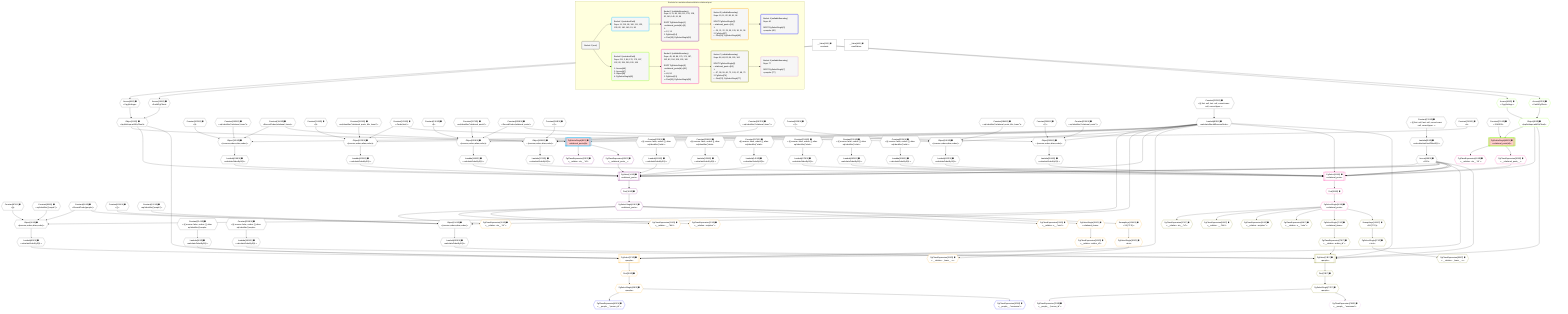 %%{init: {'themeVariables': { 'fontSize': '12px'}}}%%
graph TD
    classDef path fill:#eee,stroke:#000,color:#000
    classDef plan fill:#fff,stroke-width:1px,color:#000
    classDef itemplan fill:#fff,stroke-width:2px,color:#000
    classDef unbatchedplan fill:#dff,stroke-width:1px,color:#000
    classDef sideeffectplan fill:#fcc,stroke-width:2px,color:#000
    classDef bucket fill:#f6f6f6,color:#000,stroke-width:2px,text-align:left


    %% plan dependencies
    Object90{{"Object[90∈0] ➊<br />ᐸ{reverse,orders,alias,codec}ᐳ"}}:::plan
    Lambda82{{"Lambda[82∈0] ➊<br />ᐸcalculateShouldReverseOrderᐳ"}}:::plan
    Constant87{{"Constant[87∈0] ➊<br />ᐸ[]ᐳ"}}:::plan
    Constant88{{"Constant[88∈0] ➊<br />ᐸsql.identifier(”people”)ᐳ"}}:::plan
    Constant89{{"Constant[89∈0] ➊<br />ᐸRecordCodec(people)ᐳ"}}:::plan
    Lambda82 & Constant87 & Constant88 & Constant89 --> Object90
    Object105{{"Object[105∈0] ➊<br />ᐸ{reverse,orders,alias,codec}ᐳ"}}:::plan
    Constant102{{"Constant[102∈0] ➊<br />ᐸ[]ᐳ"}}:::plan
    Constant103{{"Constant[103∈0] ➊<br />ᐸsql.identifier(”relational_items”)ᐳ"}}:::plan
    Constant104{{"Constant[104∈0] ➊<br />ᐸRecordCodec(relational_items)ᐳ"}}:::plan
    Lambda82 & Constant102 & Constant103 & Constant104 --> Object105
    Object122{{"Object[122∈0] ➊<br />ᐸ{reverse,orders,alias,codec}ᐳ"}}:::plan
    Constant119{{"Constant[119∈0] ➊<br />ᐸ[]ᐳ"}}:::plan
    Constant120{{"Constant[120∈0] ➊<br />ᐸsql.identifier(”relational_posts_title_lower”)ᐳ"}}:::plan
    Constant121{{"Constant[121∈0] ➊<br />ᐸCodec(text)ᐳ"}}:::plan
    Lambda82 & Constant119 & Constant120 & Constant121 --> Object122
    Object139{{"Object[139∈0] ➊<br />ᐸ{reverse,orders,alias,codec}ᐳ"}}:::plan
    Constant136{{"Constant[136∈0] ➊<br />ᐸ[]ᐳ"}}:::plan
    Constant137{{"Constant[137∈0] ➊<br />ᐸsql.identifier(”relational_posts”)ᐳ"}}:::plan
    Constant138{{"Constant[138∈0] ➊<br />ᐸRecordCodec(relational_posts)ᐳ"}}:::plan
    Lambda82 & Constant136 & Constant137 & Constant138 --> Object139
    Object154{{"Object[154∈0] ➊<br />ᐸ{reverse,orders,alias,codec}ᐳ"}}:::plan
    Constant151{{"Constant[151∈0] ➊<br />ᐸ[]ᐳ"}}:::plan
    Constant152{{"Constant[152∈0] ➊<br />ᐸsql.identifier(”people”)ᐳ"}}:::plan
    Lambda82 & Constant151 & Constant152 & Constant89 --> Object154
    Object169{{"Object[169∈0] ➊<br />ᐸ{reverse,orders,alias,codec}ᐳ"}}:::plan
    Constant166{{"Constant[166∈0] ➊<br />ᐸ[]ᐳ"}}:::plan
    Constant167{{"Constant[167∈0] ➊<br />ᐸsql.identifier(”relational_items”)ᐳ"}}:::plan
    Lambda82 & Constant166 & Constant167 & Constant104 --> Object169
    Object186{{"Object[186∈0] ➊<br />ᐸ{reverse,orders,alias,codec}ᐳ"}}:::plan
    Constant183{{"Constant[183∈0] ➊<br />ᐸ[]ᐳ"}}:::plan
    Constant184{{"Constant[184∈0] ➊<br />ᐸsql.identifier(”relational_posts_title_lower”)ᐳ"}}:::plan
    Lambda82 & Constant183 & Constant184 & Constant121 --> Object186
    Object203{{"Object[203∈0] ➊<br />ᐸ{reverse,orders,alias,codec}ᐳ"}}:::plan
    Constant200{{"Constant[200∈0] ➊<br />ᐸ[]ᐳ"}}:::plan
    Constant201{{"Constant[201∈0] ➊<br />ᐸsql.identifier(”relational_posts”)ᐳ"}}:::plan
    Lambda82 & Constant200 & Constant201 & Constant138 --> Object203
    Object11{{"Object[11∈0] ➊<br />ᐸ{pgSettings,withPgClient}ᐳ"}}:::plan
    Access9{{"Access[9∈0] ➊<br />ᐸ2.pgSettingsᐳ"}}:::plan
    Access10{{"Access[10∈0] ➊<br />ᐸ2.withPgClientᐳ"}}:::plan
    Access9 & Access10 --> Object11
    __Value2["__Value[2∈0] ➊<br />ᐸcontextᐳ"]:::plan
    __Value2 --> Access9
    __Value2 --> Access10
    Constant212{{"Constant[212∈0] ➊<br />ᐸ§{ first: null, last: null, cursorLower: null, cursorUpper: ᐳ"}}:::plan
    Constant212 --> Lambda82
    Lambda85{{"Lambda[85∈0] ➊<br />ᐸcalculateLimitAndOffsetSQLᐳ"}}:::plan
    Constant213{{"Constant[213∈0] ➊<br />ᐸ§{ first: null, last: null, cursorLower: null, cursorUpper: ᐳ"}}:::plan
    Constant213 --> Lambda85
    Access86{{"Access[86∈0] ➊<br />ᐸ85.0ᐳ"}}:::plan
    Lambda85 --> Access86
    Lambda91{{"Lambda[91∈0] ➊<br />ᐸcalculateOrderBySQLᐳ"}}:::plan
    Object90 --> Lambda91
    Lambda96{{"Lambda[96∈0] ➊<br />ᐸcalculateOrderBySQLᐳ"}}:::plan
    Constant214{{"Constant[214∈0] ➊<br />ᐸ§{ reverse: false, orders: [], alias: sql.identifier(”peopleᐳ"}}:::plan
    Constant214 --> Lambda96
    Lambda106{{"Lambda[106∈0] ➊<br />ᐸcalculateOrderBySQLᐳ"}}:::plan
    Object105 --> Lambda106
    Lambda111{{"Lambda[111∈0] ➊<br />ᐸcalculateOrderBySQLᐳ"}}:::plan
    Constant215{{"Constant[215∈0] ➊<br />ᐸ§{ reverse: false, orders: [], alias: sql.identifier(”relatiᐳ"}}:::plan
    Constant215 --> Lambda111
    Lambda123{{"Lambda[123∈0] ➊<br />ᐸcalculateOrderBySQLᐳ"}}:::plan
    Object122 --> Lambda123
    Lambda128{{"Lambda[128∈0] ➊<br />ᐸcalculateOrderBySQLᐳ"}}:::plan
    Constant216{{"Constant[216∈0] ➊<br />ᐸ§{ reverse: false, orders: [], alias: sql.identifier(”relatiᐳ"}}:::plan
    Constant216 --> Lambda128
    Lambda140{{"Lambda[140∈0] ➊<br />ᐸcalculateOrderBySQLᐳ"}}:::plan
    Object139 --> Lambda140
    Lambda145{{"Lambda[145∈0] ➊<br />ᐸcalculateOrderBySQLᐳ"}}:::plan
    Constant217{{"Constant[217∈0] ➊<br />ᐸ§{ reverse: false, orders: [], alias: sql.identifier(”relatiᐳ"}}:::plan
    Constant217 --> Lambda145
    Lambda155{{"Lambda[155∈0] ➊<br />ᐸcalculateOrderBySQLᐳ"}}:::plan
    Object154 --> Lambda155
    Lambda160{{"Lambda[160∈0] ➊<br />ᐸcalculateOrderBySQLᐳ"}}:::plan
    Constant218{{"Constant[218∈0] ➊<br />ᐸ§{ reverse: false, orders: [], alias: sql.identifier(”peopleᐳ"}}:::plan
    Constant218 --> Lambda160
    Lambda170{{"Lambda[170∈0] ➊<br />ᐸcalculateOrderBySQLᐳ"}}:::plan
    Object169 --> Lambda170
    Lambda175{{"Lambda[175∈0] ➊<br />ᐸcalculateOrderBySQLᐳ"}}:::plan
    Constant219{{"Constant[219∈0] ➊<br />ᐸ§{ reverse: false, orders: [], alias: sql.identifier(”relatiᐳ"}}:::plan
    Constant219 --> Lambda175
    Lambda187{{"Lambda[187∈0] ➊<br />ᐸcalculateOrderBySQLᐳ"}}:::plan
    Object186 --> Lambda187
    Lambda192{{"Lambda[192∈0] ➊<br />ᐸcalculateOrderBySQLᐳ"}}:::plan
    Constant220{{"Constant[220∈0] ➊<br />ᐸ§{ reverse: false, orders: [], alias: sql.identifier(”relatiᐳ"}}:::plan
    Constant220 --> Lambda192
    Lambda204{{"Lambda[204∈0] ➊<br />ᐸcalculateOrderBySQLᐳ"}}:::plan
    Object203 --> Lambda204
    Lambda209{{"Lambda[209∈0] ➊<br />ᐸcalculateOrderBySQLᐳ"}}:::plan
    Constant221{{"Constant[221∈0] ➊<br />ᐸ§{ reverse: false, orders: [], alias: sql.identifier(”relatiᐳ"}}:::plan
    Constant221 --> Lambda209
    __Value4["__Value[4∈0] ➊<br />ᐸrootValueᐳ"]:::plan
    Constant210{{"Constant[210∈0] ➊<br />ᐸ4ᐳ"}}:::plan
    Constant211{{"Constant[211∈0] ➊<br />ᐸ3141592ᐳ"}}:::plan
    PgDeleteSingle8[["PgDeleteSingle[8∈1] ➊<br />ᐸrelational_posts(id)ᐳ"]]:::sideeffectplan
    Object11 & Constant210 --> PgDeleteSingle8
    PgSelect14[["PgSelect[14∈2] ➊<br />ᐸrelational_postsᐳ"]]:::plan
    PgClassExpression13{{"PgClassExpression[13∈2] ➊<br />ᐸ__relational_posts__ᐳ"}}:::plan
    Object11 & PgClassExpression13 & Access86 & Lambda106 & Lambda111 & Access86 & Lambda123 & Lambda128 & Lambda82 & Access86 & Lambda140 & Lambda145 --> PgSelect14
    PgClassExpression12{{"PgClassExpression[12∈2] ➊<br />ᐸ__relation...sts__.”id”ᐳ"}}:::plan
    PgDeleteSingle8 --> PgClassExpression12
    PgDeleteSingle8 --> PgClassExpression13
    First18{{"First[18∈2] ➊"}}:::plan
    PgSelect14 --> First18
    PgSelectSingle19{{"PgSelectSingle[19∈2] ➊<br />ᐸrelational_postsᐳ"}}:::plan
    First18 --> PgSelectSingle19
    PgSelect37[["PgSelect[37∈3] ➊<br />ᐸpeopleᐳ"]]:::plan
    PgClassExpression36{{"PgClassExpression[36∈3] ➊<br />ᐸ__relation...author_id”ᐳ"}}:::plan
    Object11 & PgClassExpression36 & Lambda82 & Access86 & Lambda91 & Lambda96 --> PgSelect37
    PgClassExpression20{{"PgClassExpression[20∈3] ➊<br />ᐸ__relation...sts__.”id”ᐳ"}}:::plan
    PgSelectSingle19 --> PgClassExpression20
    PgClassExpression21{{"PgClassExpression[21∈3] ➊<br />ᐸ__relation...__.”title”ᐳ"}}:::plan
    PgSelectSingle19 --> PgClassExpression21
    PgClassExpression22{{"PgClassExpression[22∈3] ➊<br />ᐸ__relation...scription”ᐳ"}}:::plan
    PgSelectSingle19 --> PgClassExpression22
    PgClassExpression23{{"PgClassExpression[23∈3] ➊<br />ᐸ__relation...s__.”note”ᐳ"}}:::plan
    PgSelectSingle19 --> PgClassExpression23
    PgSelectSingle30{{"PgSelectSingle[30∈3] ➊<br />ᐸtextᐳ"}}:::plan
    RemapKeys129{{"RemapKeys[129∈3] ➊<br />ᐸ19:{”0”:5}ᐳ"}}:::plan
    RemapKeys129 --> PgSelectSingle30
    PgClassExpression31{{"PgClassExpression[31∈3] ➊<br />ᐸ__relation..._lower__.vᐳ"}}:::plan
    PgSelectSingle30 --> PgClassExpression31
    PgSelectSingle35{{"PgSelectSingle[35∈3] ➊<br />ᐸrelational_itemsᐳ"}}:::plan
    PgSelectSingle19 --> PgSelectSingle35
    PgSelectSingle35 --> PgClassExpression36
    First39{{"First[39∈3] ➊"}}:::plan
    PgSelect37 --> First39
    PgSelectSingle40{{"PgSelectSingle[40∈3] ➊<br />ᐸpeopleᐳ"}}:::plan
    First39 --> PgSelectSingle40
    PgSelectSingle19 --> RemapKeys129
    PgClassExpression41{{"PgClassExpression[41∈4] ➊<br />ᐸ__people__.”person_id”ᐳ"}}:::plan
    PgSelectSingle40 --> PgClassExpression41
    PgClassExpression42{{"PgClassExpression[42∈4] ➊<br />ᐸ__people__.”username”ᐳ"}}:::plan
    PgSelectSingle40 --> PgClassExpression42
    PgDeleteSingle45[["PgDeleteSingle[45∈5] ➊<br />ᐸrelational_posts(id)ᐳ"]]:::sideeffectplan
    Object48{{"Object[48∈5] ➊<br />ᐸ{pgSettings,withPgClient}ᐳ"}}:::plan
    Object48 & Constant211 --> PgDeleteSingle45
    Access46{{"Access[46∈5] ➊<br />ᐸ2.pgSettingsᐳ"}}:::plan
    Access47{{"Access[47∈5] ➊<br />ᐸ2.withPgClientᐳ"}}:::plan
    Access46 & Access47 --> Object48
    __Value2 --> Access46
    __Value2 --> Access47
    PgSelect51[["PgSelect[51∈6] ➊<br />ᐸrelational_postsᐳ"]]:::plan
    PgClassExpression50{{"PgClassExpression[50∈6] ➊<br />ᐸ__relational_posts__ᐳ"}}:::plan
    Object48 & PgClassExpression50 & Access86 & Lambda170 & Lambda175 & Access86 & Lambda187 & Lambda192 & Lambda82 & Access86 & Lambda204 & Lambda209 --> PgSelect51
    PgClassExpression49{{"PgClassExpression[49∈6] ➊<br />ᐸ__relation...sts__.”id”ᐳ"}}:::plan
    PgDeleteSingle45 --> PgClassExpression49
    PgDeleteSingle45 --> PgClassExpression50
    First55{{"First[55∈6] ➊"}}:::plan
    PgSelect51 --> First55
    PgSelectSingle56{{"PgSelectSingle[56∈6] ➊<br />ᐸrelational_postsᐳ"}}:::plan
    First55 --> PgSelectSingle56
    PgSelect74[["PgSelect[74∈7] ➊<br />ᐸpeopleᐳ"]]:::plan
    PgClassExpression73{{"PgClassExpression[73∈7] ➊<br />ᐸ__relation...author_id”ᐳ"}}:::plan
    Object48 & PgClassExpression73 & Lambda82 & Access86 & Lambda155 & Lambda160 --> PgSelect74
    PgClassExpression57{{"PgClassExpression[57∈7] ➊<br />ᐸ__relation...sts__.”id”ᐳ"}}:::plan
    PgSelectSingle56 --> PgClassExpression57
    PgClassExpression58{{"PgClassExpression[58∈7] ➊<br />ᐸ__relation...__.”title”ᐳ"}}:::plan
    PgSelectSingle56 --> PgClassExpression58
    PgClassExpression59{{"PgClassExpression[59∈7] ➊<br />ᐸ__relation...scription”ᐳ"}}:::plan
    PgSelectSingle56 --> PgClassExpression59
    PgClassExpression60{{"PgClassExpression[60∈7] ➊<br />ᐸ__relation...s__.”note”ᐳ"}}:::plan
    PgSelectSingle56 --> PgClassExpression60
    PgSelectSingle67{{"PgSelectSingle[67∈7] ➊<br />ᐸtextᐳ"}}:::plan
    RemapKeys193{{"RemapKeys[193∈7] ➊<br />ᐸ56:{”0”:5}ᐳ"}}:::plan
    RemapKeys193 --> PgSelectSingle67
    PgClassExpression68{{"PgClassExpression[68∈7] ➊<br />ᐸ__relation..._lower__.vᐳ"}}:::plan
    PgSelectSingle67 --> PgClassExpression68
    PgSelectSingle72{{"PgSelectSingle[72∈7] ➊<br />ᐸrelational_itemsᐳ"}}:::plan
    PgSelectSingle56 --> PgSelectSingle72
    PgSelectSingle72 --> PgClassExpression73
    First76{{"First[76∈7] ➊"}}:::plan
    PgSelect74 --> First76
    PgSelectSingle77{{"PgSelectSingle[77∈7] ➊<br />ᐸpeopleᐳ"}}:::plan
    First76 --> PgSelectSingle77
    PgSelectSingle56 --> RemapKeys193
    PgClassExpression78{{"PgClassExpression[78∈8] ➊<br />ᐸ__people__.”person_id”ᐳ"}}:::plan
    PgSelectSingle77 --> PgClassExpression78
    PgClassExpression79{{"PgClassExpression[79∈8] ➊<br />ᐸ__people__.”username”ᐳ"}}:::plan
    PgSelectSingle77 --> PgClassExpression79

    %% define steps

    subgraph "Buckets for mutations/basics/delete-relational-post"
    Bucket0("Bucket 0 (root)"):::bucket
    classDef bucket0 stroke:#696969
    class Bucket0,__Value2,__Value4,Access9,Access10,Object11,Lambda82,Lambda85,Access86,Constant87,Constant88,Constant89,Object90,Lambda91,Lambda96,Constant102,Constant103,Constant104,Object105,Lambda106,Lambda111,Constant119,Constant120,Constant121,Object122,Lambda123,Lambda128,Constant136,Constant137,Constant138,Object139,Lambda140,Lambda145,Constant151,Constant152,Object154,Lambda155,Lambda160,Constant166,Constant167,Object169,Lambda170,Lambda175,Constant183,Constant184,Object186,Lambda187,Lambda192,Constant200,Constant201,Object203,Lambda204,Lambda209,Constant210,Constant211,Constant212,Constant213,Constant214,Constant215,Constant216,Constant217,Constant218,Constant219,Constant220,Constant221 bucket0
    Bucket1("Bucket 1 (mutationField)<br />Deps: 11, 210, 86, 106, 111, 123, 128, 82, 140, 145, 91, 96"):::bucket
    classDef bucket1 stroke:#00bfff
    class Bucket1,PgDeleteSingle8 bucket1
    Bucket2("Bucket 2 (nullableBoundary)<br />Deps: 8, 11, 86, 106, 111, 123, 128, 82, 140, 145, 91, 96<br /><br />ROOT PgDeleteSingle{1}ᐸrelational_posts(id)ᐳ[8]<br />1: <br />ᐳ: 12, 13<br />2: PgSelect[14]<br />ᐳ: First[18], PgSelectSingle[19]"):::bucket
    classDef bucket2 stroke:#7f007f
    class Bucket2,PgClassExpression12,PgClassExpression13,PgSelect14,First18,PgSelectSingle19 bucket2
    Bucket3("Bucket 3 (nullableBoundary)<br />Deps: 19, 11, 82, 86, 91, 96<br /><br />ROOT PgSelectSingle{2}ᐸrelational_postsᐳ[19]<br />1: <br />ᐳ: 20, 21, 22, 23, 35, 129, 30, 31, 36<br />2: PgSelect[37]<br />ᐳ: First[39], PgSelectSingle[40]"):::bucket
    classDef bucket3 stroke:#ffa500
    class Bucket3,PgClassExpression20,PgClassExpression21,PgClassExpression22,PgClassExpression23,PgSelectSingle30,PgClassExpression31,PgSelectSingle35,PgClassExpression36,PgSelect37,First39,PgSelectSingle40,RemapKeys129 bucket3
    Bucket4("Bucket 4 (nullableBoundary)<br />Deps: 40<br /><br />ROOT PgSelectSingle{3}ᐸpeopleᐳ[40]"):::bucket
    classDef bucket4 stroke:#0000ff
    class Bucket4,PgClassExpression41,PgClassExpression42 bucket4
    Bucket5("Bucket 5 (mutationField)<br />Deps: 211, 2, 86, 170, 175, 187, 192, 82, 204, 209, 155, 160<br /><br />1: Access[46]<br />2: Access[47]<br />3: Object[48]<br />4: PgDeleteSingle[45]"):::bucket
    classDef bucket5 stroke:#7fff00
    class Bucket5,PgDeleteSingle45,Access46,Access47,Object48 bucket5
    Bucket6("Bucket 6 (nullableBoundary)<br />Deps: 45, 48, 86, 170, 175, 187, 192, 82, 204, 209, 155, 160<br /><br />ROOT PgDeleteSingle{5}ᐸrelational_posts(id)ᐳ[45]<br />1: <br />ᐳ: 49, 50<br />2: PgSelect[51]<br />ᐳ: First[55], PgSelectSingle[56]"):::bucket
    classDef bucket6 stroke:#ff1493
    class Bucket6,PgClassExpression49,PgClassExpression50,PgSelect51,First55,PgSelectSingle56 bucket6
    Bucket7("Bucket 7 (nullableBoundary)<br />Deps: 56, 48, 82, 86, 155, 160<br /><br />ROOT PgSelectSingle{6}ᐸrelational_postsᐳ[56]<br />1: <br />ᐳ: 57, 58, 59, 60, 72, 193, 67, 68, 73<br />2: PgSelect[74]<br />ᐳ: First[76], PgSelectSingle[77]"):::bucket
    classDef bucket7 stroke:#808000
    class Bucket7,PgClassExpression57,PgClassExpression58,PgClassExpression59,PgClassExpression60,PgSelectSingle67,PgClassExpression68,PgSelectSingle72,PgClassExpression73,PgSelect74,First76,PgSelectSingle77,RemapKeys193 bucket7
    Bucket8("Bucket 8 (nullableBoundary)<br />Deps: 77<br /><br />ROOT PgSelectSingle{7}ᐸpeopleᐳ[77]"):::bucket
    classDef bucket8 stroke:#dda0dd
    class Bucket8,PgClassExpression78,PgClassExpression79 bucket8
    Bucket0 --> Bucket1 & Bucket5
    Bucket1 --> Bucket2
    Bucket2 --> Bucket3
    Bucket3 --> Bucket4
    Bucket5 --> Bucket6
    Bucket6 --> Bucket7
    Bucket7 --> Bucket8
    end